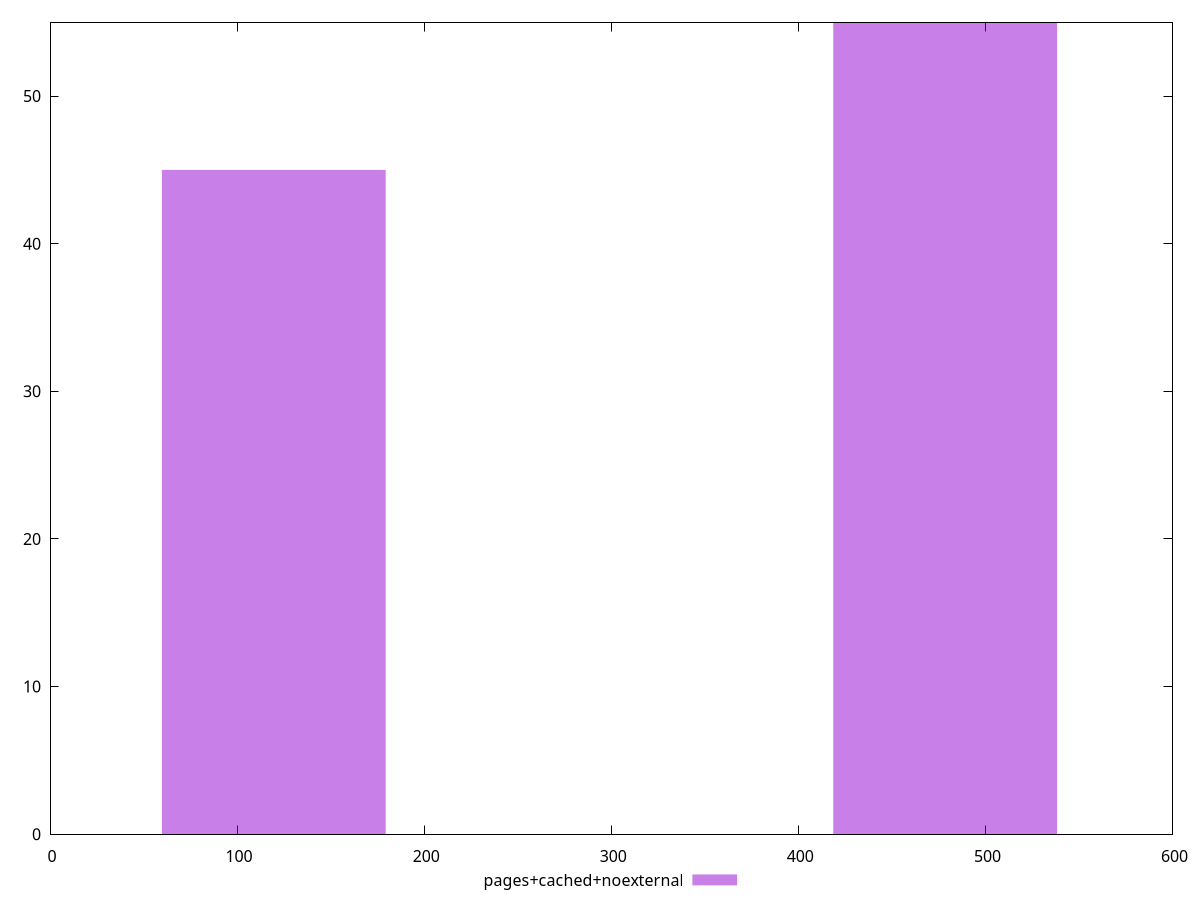 $_pagesCachedNoexternal <<EOF
119.62164205476275 45
478.486568219051 55
EOF
set key outside below
set terminal pngcairo
set output "report_00004_2020-11-02T20-21-41.718Z/render-blocking-resources/pages+cached+noexternal//raw_hist.png"
set yrange [0:55]
set boxwidth 119.62164205476275
set style fill transparent solid 0.5 noborder
plot $_pagesCachedNoexternal title "pages+cached+noexternal" with boxes ,